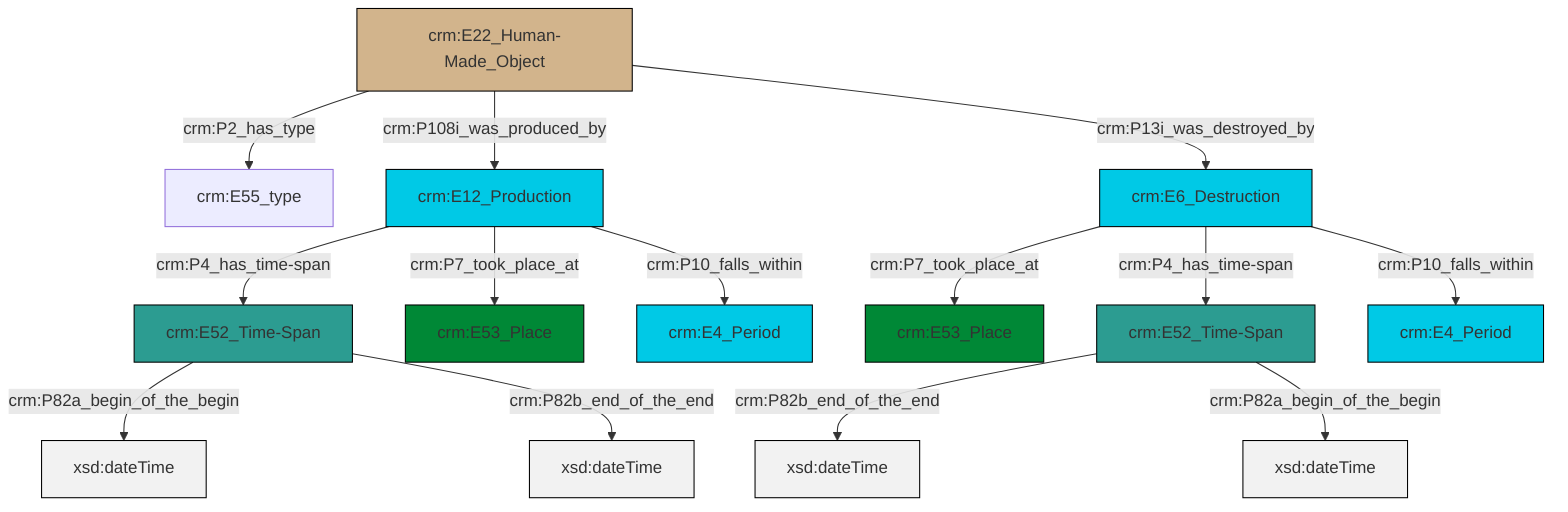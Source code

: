 graph TD
classDef Literal fill:#f2f2f2,stroke:#000000;
classDef CRM_Entity fill:#FFFFFF,stroke:#000000;
classDef Temporal_Entity fill:#00C9E6, stroke:#000000;
classDef Type fill:#E18312, stroke:#000000;
classDef Time-Span fill:#2C9C91, stroke:#000000;
classDef Appellation fill:#FFEB7F, stroke:#000000;
classDef Place fill:#008836, stroke:#000000;
classDef Persistent_Item fill:#B266B2, stroke:#000000;
classDef Conceptual_Object fill:#FFD700, stroke:#000000;
classDef Physical_Thing fill:#D2B48C, stroke:#000000;
classDef Actor fill:#f58aad, stroke:#000000;
classDef PC_Classes fill:#4ce600, stroke:#000000;
classDef Multi fill:#cccccc,stroke:#000000;

0["crm:E12_Production"]:::Temporal_Entity -->|crm:P4_has_time-span| 1["crm:E52_Time-Span"]:::Time-Span
1["crm:E52_Time-Span"]:::Time-Span -->|crm:P82a_begin_of_the_begin| 2[xsd:dateTime]:::Literal
9["crm:E22_Human-Made_Object"]:::Physical_Thing -->|crm:P2_has_type| 7["crm:E55_type"]:::Default
12["crm:E6_Destruction"]:::Temporal_Entity -->|crm:P7_took_place_at| 14["crm:E53_Place"]:::Place
0["crm:E12_Production"]:::Temporal_Entity -->|crm:P7_took_place_at| 3["crm:E53_Place"]:::Place
0["crm:E12_Production"]:::Temporal_Entity -->|crm:P10_falls_within| 17["crm:E4_Period"]:::Temporal_Entity
9["crm:E22_Human-Made_Object"]:::Physical_Thing -->|crm:P108i_was_produced_by| 0["crm:E12_Production"]:::Temporal_Entity
5["crm:E52_Time-Span"]:::Time-Span -->|crm:P82b_end_of_the_end| 19[xsd:dateTime]:::Literal
5["crm:E52_Time-Span"]:::Time-Span -->|crm:P82a_begin_of_the_begin| 20[xsd:dateTime]:::Literal
9["crm:E22_Human-Made_Object"]:::Physical_Thing -->|crm:P13i_was_destroyed_by| 12["crm:E6_Destruction"]:::Temporal_Entity
1["crm:E52_Time-Span"]:::Time-Span -->|crm:P82b_end_of_the_end| 23[xsd:dateTime]:::Literal
12["crm:E6_Destruction"]:::Temporal_Entity -->|crm:P4_has_time-span| 5["crm:E52_Time-Span"]:::Time-Span
12["crm:E6_Destruction"]:::Temporal_Entity -->|crm:P10_falls_within| 10["crm:E4_Period"]:::Temporal_Entity